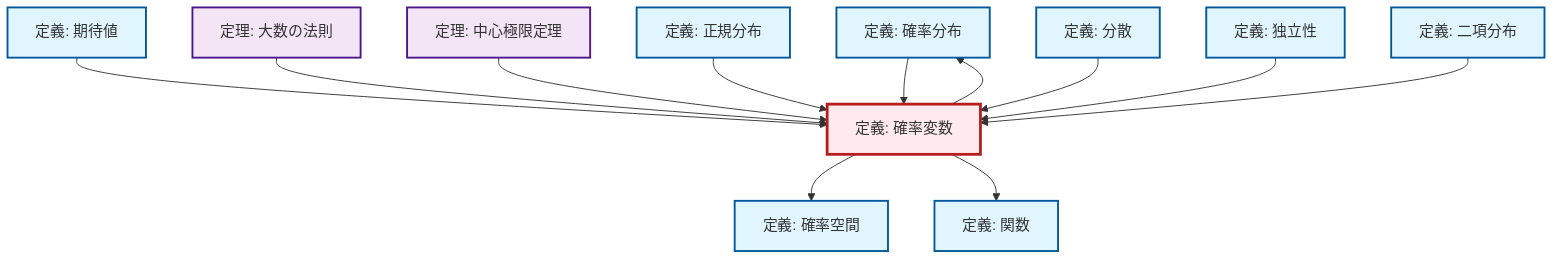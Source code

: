 graph TD
    classDef definition fill:#e1f5fe,stroke:#01579b,stroke-width:2px
    classDef theorem fill:#f3e5f5,stroke:#4a148c,stroke-width:2px
    classDef axiom fill:#fff3e0,stroke:#e65100,stroke-width:2px
    classDef example fill:#e8f5e9,stroke:#1b5e20,stroke-width:2px
    classDef current fill:#ffebee,stroke:#b71c1c,stroke-width:3px
    def-probability-space["定義: 確率空間"]:::definition
    def-probability-distribution["定義: 確率分布"]:::definition
    def-function["定義: 関数"]:::definition
    def-variance["定義: 分散"]:::definition
    def-normal-distribution["定義: 正規分布"]:::definition
    def-expectation["定義: 期待値"]:::definition
    thm-law-of-large-numbers["定理: 大数の法則"]:::theorem
    def-random-variable["定義: 確率変数"]:::definition
    thm-central-limit["定理: 中心極限定理"]:::theorem
    def-independence["定義: 独立性"]:::definition
    def-binomial-distribution["定義: 二項分布"]:::definition
    def-expectation --> def-random-variable
    def-probability-distribution --> def-random-variable
    thm-law-of-large-numbers --> def-random-variable
    thm-central-limit --> def-random-variable
    def-random-variable --> def-probability-distribution
    def-normal-distribution --> def-random-variable
    def-random-variable --> def-probability-space
    def-variance --> def-random-variable
    def-random-variable --> def-function
    def-independence --> def-random-variable
    def-binomial-distribution --> def-random-variable
    class def-random-variable current